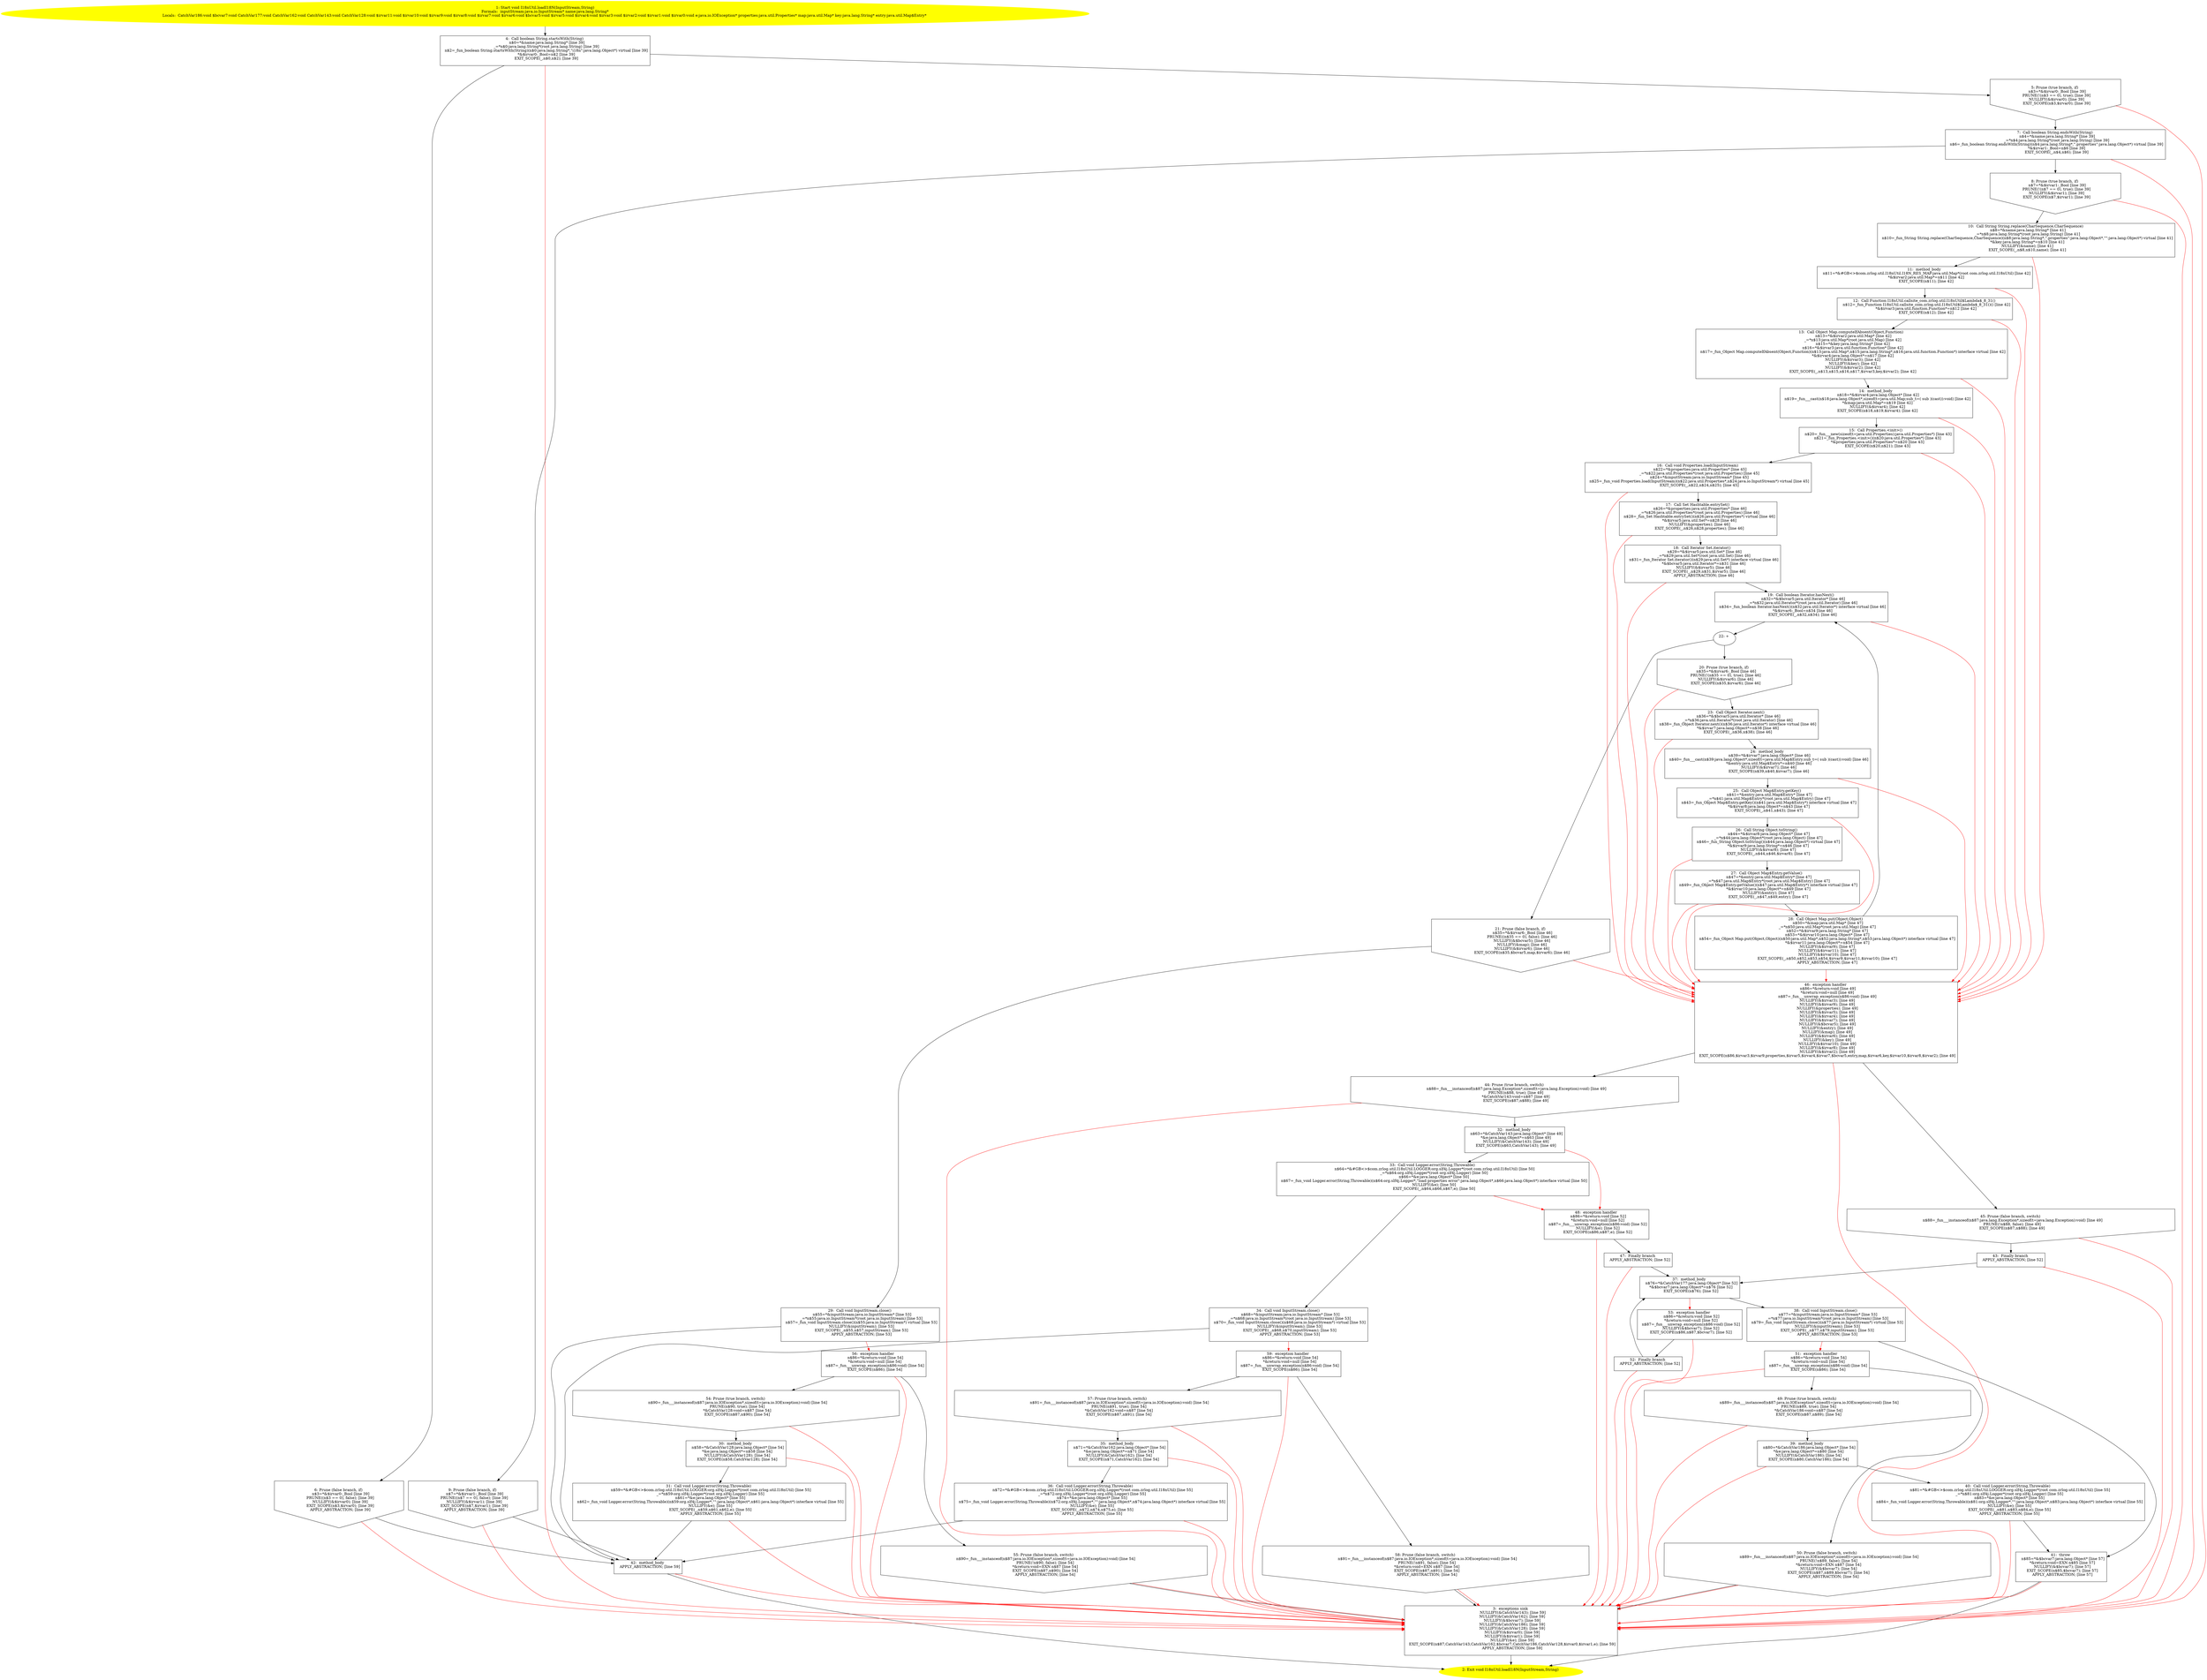 /* @generated */
digraph cfg {
"com.zrlog.util.I18nUtil.loadI18N(java.io.InputStream,java.lang.String):void.84314541f5c4aebff3aae5bdbc72bce2_1" [label="1: Start void I18nUtil.loadI18N(InputStream,String)\nFormals:  inputStream:java.io.InputStream* name:java.lang.String*\nLocals:  CatchVar186:void $bcvar7:void CatchVar177:void CatchVar162:void CatchVar143:void CatchVar128:void $irvar11:void $irvar10:void $irvar9:void $irvar8:void $irvar7:void $irvar6:void $bcvar5:void $irvar5:void $irvar4:void $irvar3:void $irvar2:void $irvar1:void $irvar0:void e:java.io.IOException* properties:java.util.Properties* map:java.util.Map* key:java.lang.String* entry:java.util.Map$Entry* \n  " color=yellow style=filled]
	

	 "com.zrlog.util.I18nUtil.loadI18N(java.io.InputStream,java.lang.String):void.84314541f5c4aebff3aae5bdbc72bce2_1" -> "com.zrlog.util.I18nUtil.loadI18N(java.io.InputStream,java.lang.String):void.84314541f5c4aebff3aae5bdbc72bce2_4" ;
"com.zrlog.util.I18nUtil.loadI18N(java.io.InputStream,java.lang.String):void.84314541f5c4aebff3aae5bdbc72bce2_2" [label="2: Exit void I18nUtil.loadI18N(InputStream,String) \n  " color=yellow style=filled]
	

"com.zrlog.util.I18nUtil.loadI18N(java.io.InputStream,java.lang.String):void.84314541f5c4aebff3aae5bdbc72bce2_3" [label="3:  exceptions sink \n   NULLIFY(&CatchVar143); [line 59]\n  NULLIFY(&CatchVar162); [line 59]\n  NULLIFY(&$bcvar7); [line 59]\n  NULLIFY(&CatchVar186); [line 59]\n  NULLIFY(&CatchVar128); [line 59]\n  NULLIFY(&$irvar0); [line 59]\n  NULLIFY(&$irvar1); [line 59]\n  NULLIFY(&e); [line 59]\n  EXIT_SCOPE(n$87,CatchVar143,CatchVar162,$bcvar7,CatchVar186,CatchVar128,$irvar0,$irvar1,e); [line 59]\n  APPLY_ABSTRACTION; [line 59]\n " shape="box"]
	

	 "com.zrlog.util.I18nUtil.loadI18N(java.io.InputStream,java.lang.String):void.84314541f5c4aebff3aae5bdbc72bce2_3" -> "com.zrlog.util.I18nUtil.loadI18N(java.io.InputStream,java.lang.String):void.84314541f5c4aebff3aae5bdbc72bce2_2" ;
"com.zrlog.util.I18nUtil.loadI18N(java.io.InputStream,java.lang.String):void.84314541f5c4aebff3aae5bdbc72bce2_4" [label="4:  Call boolean String.startsWith(String) \n   n$0=*&name:java.lang.String* [line 39]\n  _=*n$0:java.lang.String*(root java.lang.String) [line 39]\n  n$2=_fun_boolean String.startsWith(String)(n$0:java.lang.String*,\"i18n\":java.lang.Object*) virtual [line 39]\n  *&$irvar0:_Bool=n$2 [line 39]\n  EXIT_SCOPE(_,n$0,n$2); [line 39]\n " shape="box"]
	

	 "com.zrlog.util.I18nUtil.loadI18N(java.io.InputStream,java.lang.String):void.84314541f5c4aebff3aae5bdbc72bce2_4" -> "com.zrlog.util.I18nUtil.loadI18N(java.io.InputStream,java.lang.String):void.84314541f5c4aebff3aae5bdbc72bce2_5" ;
	 "com.zrlog.util.I18nUtil.loadI18N(java.io.InputStream,java.lang.String):void.84314541f5c4aebff3aae5bdbc72bce2_4" -> "com.zrlog.util.I18nUtil.loadI18N(java.io.InputStream,java.lang.String):void.84314541f5c4aebff3aae5bdbc72bce2_6" ;
	 "com.zrlog.util.I18nUtil.loadI18N(java.io.InputStream,java.lang.String):void.84314541f5c4aebff3aae5bdbc72bce2_4" -> "com.zrlog.util.I18nUtil.loadI18N(java.io.InputStream,java.lang.String):void.84314541f5c4aebff3aae5bdbc72bce2_3" [color="red" ];
"com.zrlog.util.I18nUtil.loadI18N(java.io.InputStream,java.lang.String):void.84314541f5c4aebff3aae5bdbc72bce2_5" [label="5: Prune (true branch, if) \n   n$3=*&$irvar0:_Bool [line 39]\n  PRUNE(!(n$3 == 0), true); [line 39]\n  NULLIFY(&$irvar0); [line 39]\n  EXIT_SCOPE(n$3,$irvar0); [line 39]\n " shape="invhouse"]
	

	 "com.zrlog.util.I18nUtil.loadI18N(java.io.InputStream,java.lang.String):void.84314541f5c4aebff3aae5bdbc72bce2_5" -> "com.zrlog.util.I18nUtil.loadI18N(java.io.InputStream,java.lang.String):void.84314541f5c4aebff3aae5bdbc72bce2_7" ;
	 "com.zrlog.util.I18nUtil.loadI18N(java.io.InputStream,java.lang.String):void.84314541f5c4aebff3aae5bdbc72bce2_5" -> "com.zrlog.util.I18nUtil.loadI18N(java.io.InputStream,java.lang.String):void.84314541f5c4aebff3aae5bdbc72bce2_3" [color="red" ];
"com.zrlog.util.I18nUtil.loadI18N(java.io.InputStream,java.lang.String):void.84314541f5c4aebff3aae5bdbc72bce2_6" [label="6: Prune (false branch, if) \n   n$3=*&$irvar0:_Bool [line 39]\n  PRUNE((n$3 == 0), false); [line 39]\n  NULLIFY(&$irvar0); [line 39]\n  EXIT_SCOPE(n$3,$irvar0); [line 39]\n  APPLY_ABSTRACTION; [line 39]\n " shape="invhouse"]
	

	 "com.zrlog.util.I18nUtil.loadI18N(java.io.InputStream,java.lang.String):void.84314541f5c4aebff3aae5bdbc72bce2_6" -> "com.zrlog.util.I18nUtil.loadI18N(java.io.InputStream,java.lang.String):void.84314541f5c4aebff3aae5bdbc72bce2_42" ;
	 "com.zrlog.util.I18nUtil.loadI18N(java.io.InputStream,java.lang.String):void.84314541f5c4aebff3aae5bdbc72bce2_6" -> "com.zrlog.util.I18nUtil.loadI18N(java.io.InputStream,java.lang.String):void.84314541f5c4aebff3aae5bdbc72bce2_3" [color="red" ];
"com.zrlog.util.I18nUtil.loadI18N(java.io.InputStream,java.lang.String):void.84314541f5c4aebff3aae5bdbc72bce2_7" [label="7:  Call boolean String.endsWith(String) \n   n$4=*&name:java.lang.String* [line 39]\n  _=*n$4:java.lang.String*(root java.lang.String) [line 39]\n  n$6=_fun_boolean String.endsWith(String)(n$4:java.lang.String*,\".properties\":java.lang.Object*) virtual [line 39]\n  *&$irvar1:_Bool=n$6 [line 39]\n  EXIT_SCOPE(_,n$4,n$6); [line 39]\n " shape="box"]
	

	 "com.zrlog.util.I18nUtil.loadI18N(java.io.InputStream,java.lang.String):void.84314541f5c4aebff3aae5bdbc72bce2_7" -> "com.zrlog.util.I18nUtil.loadI18N(java.io.InputStream,java.lang.String):void.84314541f5c4aebff3aae5bdbc72bce2_8" ;
	 "com.zrlog.util.I18nUtil.loadI18N(java.io.InputStream,java.lang.String):void.84314541f5c4aebff3aae5bdbc72bce2_7" -> "com.zrlog.util.I18nUtil.loadI18N(java.io.InputStream,java.lang.String):void.84314541f5c4aebff3aae5bdbc72bce2_9" ;
	 "com.zrlog.util.I18nUtil.loadI18N(java.io.InputStream,java.lang.String):void.84314541f5c4aebff3aae5bdbc72bce2_7" -> "com.zrlog.util.I18nUtil.loadI18N(java.io.InputStream,java.lang.String):void.84314541f5c4aebff3aae5bdbc72bce2_3" [color="red" ];
"com.zrlog.util.I18nUtil.loadI18N(java.io.InputStream,java.lang.String):void.84314541f5c4aebff3aae5bdbc72bce2_8" [label="8: Prune (true branch, if) \n   n$7=*&$irvar1:_Bool [line 39]\n  PRUNE(!(n$7 == 0), true); [line 39]\n  NULLIFY(&$irvar1); [line 39]\n  EXIT_SCOPE(n$7,$irvar1); [line 39]\n " shape="invhouse"]
	

	 "com.zrlog.util.I18nUtil.loadI18N(java.io.InputStream,java.lang.String):void.84314541f5c4aebff3aae5bdbc72bce2_8" -> "com.zrlog.util.I18nUtil.loadI18N(java.io.InputStream,java.lang.String):void.84314541f5c4aebff3aae5bdbc72bce2_10" ;
	 "com.zrlog.util.I18nUtil.loadI18N(java.io.InputStream,java.lang.String):void.84314541f5c4aebff3aae5bdbc72bce2_8" -> "com.zrlog.util.I18nUtil.loadI18N(java.io.InputStream,java.lang.String):void.84314541f5c4aebff3aae5bdbc72bce2_3" [color="red" ];
"com.zrlog.util.I18nUtil.loadI18N(java.io.InputStream,java.lang.String):void.84314541f5c4aebff3aae5bdbc72bce2_9" [label="9: Prune (false branch, if) \n   n$7=*&$irvar1:_Bool [line 39]\n  PRUNE((n$7 == 0), false); [line 39]\n  NULLIFY(&$irvar1); [line 39]\n  EXIT_SCOPE(n$7,$irvar1); [line 39]\n  APPLY_ABSTRACTION; [line 39]\n " shape="invhouse"]
	

	 "com.zrlog.util.I18nUtil.loadI18N(java.io.InputStream,java.lang.String):void.84314541f5c4aebff3aae5bdbc72bce2_9" -> "com.zrlog.util.I18nUtil.loadI18N(java.io.InputStream,java.lang.String):void.84314541f5c4aebff3aae5bdbc72bce2_42" ;
	 "com.zrlog.util.I18nUtil.loadI18N(java.io.InputStream,java.lang.String):void.84314541f5c4aebff3aae5bdbc72bce2_9" -> "com.zrlog.util.I18nUtil.loadI18N(java.io.InputStream,java.lang.String):void.84314541f5c4aebff3aae5bdbc72bce2_3" [color="red" ];
"com.zrlog.util.I18nUtil.loadI18N(java.io.InputStream,java.lang.String):void.84314541f5c4aebff3aae5bdbc72bce2_10" [label="10:  Call String String.replace(CharSequence,CharSequence) \n   n$8=*&name:java.lang.String* [line 41]\n  _=*n$8:java.lang.String*(root java.lang.String) [line 41]\n  n$10=_fun_String String.replace(CharSequence,CharSequence)(n$8:java.lang.String*,\".properties\":java.lang.Object*,\"\":java.lang.Object*) virtual [line 41]\n  *&key:java.lang.String*=n$10 [line 41]\n  NULLIFY(&name); [line 41]\n  EXIT_SCOPE(_,n$8,n$10,name); [line 41]\n " shape="box"]
	

	 "com.zrlog.util.I18nUtil.loadI18N(java.io.InputStream,java.lang.String):void.84314541f5c4aebff3aae5bdbc72bce2_10" -> "com.zrlog.util.I18nUtil.loadI18N(java.io.InputStream,java.lang.String):void.84314541f5c4aebff3aae5bdbc72bce2_11" ;
	 "com.zrlog.util.I18nUtil.loadI18N(java.io.InputStream,java.lang.String):void.84314541f5c4aebff3aae5bdbc72bce2_10" -> "com.zrlog.util.I18nUtil.loadI18N(java.io.InputStream,java.lang.String):void.84314541f5c4aebff3aae5bdbc72bce2_46" [color="red" ];
"com.zrlog.util.I18nUtil.loadI18N(java.io.InputStream,java.lang.String):void.84314541f5c4aebff3aae5bdbc72bce2_11" [label="11:  method_body \n   n$11=*&#GB<>$com.zrlog.util.I18nUtil.I18N_RES_MAP:java.util.Map*(root com.zrlog.util.I18nUtil) [line 42]\n  *&$irvar2:java.util.Map*=n$11 [line 42]\n  EXIT_SCOPE(n$11); [line 42]\n " shape="box"]
	

	 "com.zrlog.util.I18nUtil.loadI18N(java.io.InputStream,java.lang.String):void.84314541f5c4aebff3aae5bdbc72bce2_11" -> "com.zrlog.util.I18nUtil.loadI18N(java.io.InputStream,java.lang.String):void.84314541f5c4aebff3aae5bdbc72bce2_12" ;
	 "com.zrlog.util.I18nUtil.loadI18N(java.io.InputStream,java.lang.String):void.84314541f5c4aebff3aae5bdbc72bce2_11" -> "com.zrlog.util.I18nUtil.loadI18N(java.io.InputStream,java.lang.String):void.84314541f5c4aebff3aae5bdbc72bce2_46" [color="red" ];
"com.zrlog.util.I18nUtil.loadI18N(java.io.InputStream,java.lang.String):void.84314541f5c4aebff3aae5bdbc72bce2_12" [label="12:  Call Function I18nUtil.callsite_com.zrlog.util.I18nUtil$Lambda$_8_31() \n   n$12=_fun_Function I18nUtil.callsite_com.zrlog.util.I18nUtil$Lambda$_8_31()() [line 42]\n  *&$irvar3:java.util.function.Function*=n$12 [line 42]\n  EXIT_SCOPE(n$12); [line 42]\n " shape="box"]
	

	 "com.zrlog.util.I18nUtil.loadI18N(java.io.InputStream,java.lang.String):void.84314541f5c4aebff3aae5bdbc72bce2_12" -> "com.zrlog.util.I18nUtil.loadI18N(java.io.InputStream,java.lang.String):void.84314541f5c4aebff3aae5bdbc72bce2_13" ;
	 "com.zrlog.util.I18nUtil.loadI18N(java.io.InputStream,java.lang.String):void.84314541f5c4aebff3aae5bdbc72bce2_12" -> "com.zrlog.util.I18nUtil.loadI18N(java.io.InputStream,java.lang.String):void.84314541f5c4aebff3aae5bdbc72bce2_46" [color="red" ];
"com.zrlog.util.I18nUtil.loadI18N(java.io.InputStream,java.lang.String):void.84314541f5c4aebff3aae5bdbc72bce2_13" [label="13:  Call Object Map.computeIfAbsent(Object,Function) \n   n$13=*&$irvar2:java.util.Map* [line 42]\n  _=*n$13:java.util.Map*(root java.util.Map) [line 42]\n  n$15=*&key:java.lang.String* [line 42]\n  n$16=*&$irvar3:java.util.function.Function* [line 42]\n  n$17=_fun_Object Map.computeIfAbsent(Object,Function)(n$13:java.util.Map*,n$15:java.lang.String*,n$16:java.util.function.Function*) interface virtual [line 42]\n  *&$irvar4:java.lang.Object*=n$17 [line 42]\n  NULLIFY(&$irvar3); [line 42]\n  NULLIFY(&key); [line 42]\n  NULLIFY(&$irvar2); [line 42]\n  EXIT_SCOPE(_,n$13,n$15,n$16,n$17,$irvar3,key,$irvar2); [line 42]\n " shape="box"]
	

	 "com.zrlog.util.I18nUtil.loadI18N(java.io.InputStream,java.lang.String):void.84314541f5c4aebff3aae5bdbc72bce2_13" -> "com.zrlog.util.I18nUtil.loadI18N(java.io.InputStream,java.lang.String):void.84314541f5c4aebff3aae5bdbc72bce2_14" ;
	 "com.zrlog.util.I18nUtil.loadI18N(java.io.InputStream,java.lang.String):void.84314541f5c4aebff3aae5bdbc72bce2_13" -> "com.zrlog.util.I18nUtil.loadI18N(java.io.InputStream,java.lang.String):void.84314541f5c4aebff3aae5bdbc72bce2_46" [color="red" ];
"com.zrlog.util.I18nUtil.loadI18N(java.io.InputStream,java.lang.String):void.84314541f5c4aebff3aae5bdbc72bce2_14" [label="14:  method_body \n   n$18=*&$irvar4:java.lang.Object* [line 42]\n  n$19=_fun___cast(n$18:java.lang.Object*,sizeof(t=java.util.Map;sub_t=( sub )(cast)):void) [line 42]\n  *&map:java.util.Map*=n$19 [line 42]\n  NULLIFY(&$irvar4); [line 42]\n  EXIT_SCOPE(n$18,n$19,$irvar4); [line 42]\n " shape="box"]
	

	 "com.zrlog.util.I18nUtil.loadI18N(java.io.InputStream,java.lang.String):void.84314541f5c4aebff3aae5bdbc72bce2_14" -> "com.zrlog.util.I18nUtil.loadI18N(java.io.InputStream,java.lang.String):void.84314541f5c4aebff3aae5bdbc72bce2_15" ;
	 "com.zrlog.util.I18nUtil.loadI18N(java.io.InputStream,java.lang.String):void.84314541f5c4aebff3aae5bdbc72bce2_14" -> "com.zrlog.util.I18nUtil.loadI18N(java.io.InputStream,java.lang.String):void.84314541f5c4aebff3aae5bdbc72bce2_46" [color="red" ];
"com.zrlog.util.I18nUtil.loadI18N(java.io.InputStream,java.lang.String):void.84314541f5c4aebff3aae5bdbc72bce2_15" [label="15:  Call Properties.<init>() \n   n$20=_fun___new(sizeof(t=java.util.Properties):java.util.Properties*) [line 43]\n  n$21=_fun_Properties.<init>()(n$20:java.util.Properties*) [line 43]\n  *&properties:java.util.Properties*=n$20 [line 43]\n  EXIT_SCOPE(n$20,n$21); [line 43]\n " shape="box"]
	

	 "com.zrlog.util.I18nUtil.loadI18N(java.io.InputStream,java.lang.String):void.84314541f5c4aebff3aae5bdbc72bce2_15" -> "com.zrlog.util.I18nUtil.loadI18N(java.io.InputStream,java.lang.String):void.84314541f5c4aebff3aae5bdbc72bce2_16" ;
	 "com.zrlog.util.I18nUtil.loadI18N(java.io.InputStream,java.lang.String):void.84314541f5c4aebff3aae5bdbc72bce2_15" -> "com.zrlog.util.I18nUtil.loadI18N(java.io.InputStream,java.lang.String):void.84314541f5c4aebff3aae5bdbc72bce2_46" [color="red" ];
"com.zrlog.util.I18nUtil.loadI18N(java.io.InputStream,java.lang.String):void.84314541f5c4aebff3aae5bdbc72bce2_16" [label="16:  Call void Properties.load(InputStream) \n   n$22=*&properties:java.util.Properties* [line 45]\n  _=*n$22:java.util.Properties*(root java.util.Properties) [line 45]\n  n$24=*&inputStream:java.io.InputStream* [line 45]\n  n$25=_fun_void Properties.load(InputStream)(n$22:java.util.Properties*,n$24:java.io.InputStream*) virtual [line 45]\n  EXIT_SCOPE(_,n$22,n$24,n$25); [line 45]\n " shape="box"]
	

	 "com.zrlog.util.I18nUtil.loadI18N(java.io.InputStream,java.lang.String):void.84314541f5c4aebff3aae5bdbc72bce2_16" -> "com.zrlog.util.I18nUtil.loadI18N(java.io.InputStream,java.lang.String):void.84314541f5c4aebff3aae5bdbc72bce2_17" ;
	 "com.zrlog.util.I18nUtil.loadI18N(java.io.InputStream,java.lang.String):void.84314541f5c4aebff3aae5bdbc72bce2_16" -> "com.zrlog.util.I18nUtil.loadI18N(java.io.InputStream,java.lang.String):void.84314541f5c4aebff3aae5bdbc72bce2_46" [color="red" ];
"com.zrlog.util.I18nUtil.loadI18N(java.io.InputStream,java.lang.String):void.84314541f5c4aebff3aae5bdbc72bce2_17" [label="17:  Call Set Hashtable.entrySet() \n   n$26=*&properties:java.util.Properties* [line 46]\n  _=*n$26:java.util.Properties*(root java.util.Properties) [line 46]\n  n$28=_fun_Set Hashtable.entrySet()(n$26:java.util.Properties*) virtual [line 46]\n  *&$irvar5:java.util.Set*=n$28 [line 46]\n  NULLIFY(&properties); [line 46]\n  EXIT_SCOPE(_,n$26,n$28,properties); [line 46]\n " shape="box"]
	

	 "com.zrlog.util.I18nUtil.loadI18N(java.io.InputStream,java.lang.String):void.84314541f5c4aebff3aae5bdbc72bce2_17" -> "com.zrlog.util.I18nUtil.loadI18N(java.io.InputStream,java.lang.String):void.84314541f5c4aebff3aae5bdbc72bce2_18" ;
	 "com.zrlog.util.I18nUtil.loadI18N(java.io.InputStream,java.lang.String):void.84314541f5c4aebff3aae5bdbc72bce2_17" -> "com.zrlog.util.I18nUtil.loadI18N(java.io.InputStream,java.lang.String):void.84314541f5c4aebff3aae5bdbc72bce2_46" [color="red" ];
"com.zrlog.util.I18nUtil.loadI18N(java.io.InputStream,java.lang.String):void.84314541f5c4aebff3aae5bdbc72bce2_18" [label="18:  Call Iterator Set.iterator() \n   n$29=*&$irvar5:java.util.Set* [line 46]\n  _=*n$29:java.util.Set*(root java.util.Set) [line 46]\n  n$31=_fun_Iterator Set.iterator()(n$29:java.util.Set*) interface virtual [line 46]\n  *&$bcvar5:java.util.Iterator*=n$31 [line 46]\n  NULLIFY(&$irvar5); [line 46]\n  EXIT_SCOPE(_,n$29,n$31,$irvar5); [line 46]\n  APPLY_ABSTRACTION; [line 46]\n " shape="box"]
	

	 "com.zrlog.util.I18nUtil.loadI18N(java.io.InputStream,java.lang.String):void.84314541f5c4aebff3aae5bdbc72bce2_18" -> "com.zrlog.util.I18nUtil.loadI18N(java.io.InputStream,java.lang.String):void.84314541f5c4aebff3aae5bdbc72bce2_19" ;
	 "com.zrlog.util.I18nUtil.loadI18N(java.io.InputStream,java.lang.String):void.84314541f5c4aebff3aae5bdbc72bce2_18" -> "com.zrlog.util.I18nUtil.loadI18N(java.io.InputStream,java.lang.String):void.84314541f5c4aebff3aae5bdbc72bce2_46" [color="red" ];
"com.zrlog.util.I18nUtil.loadI18N(java.io.InputStream,java.lang.String):void.84314541f5c4aebff3aae5bdbc72bce2_19" [label="19:  Call boolean Iterator.hasNext() \n   n$32=*&$bcvar5:java.util.Iterator* [line 46]\n  _=*n$32:java.util.Iterator*(root java.util.Iterator) [line 46]\n  n$34=_fun_boolean Iterator.hasNext()(n$32:java.util.Iterator*) interface virtual [line 46]\n  *&$irvar6:_Bool=n$34 [line 46]\n  EXIT_SCOPE(_,n$32,n$34); [line 46]\n " shape="box"]
	

	 "com.zrlog.util.I18nUtil.loadI18N(java.io.InputStream,java.lang.String):void.84314541f5c4aebff3aae5bdbc72bce2_19" -> "com.zrlog.util.I18nUtil.loadI18N(java.io.InputStream,java.lang.String):void.84314541f5c4aebff3aae5bdbc72bce2_22" ;
	 "com.zrlog.util.I18nUtil.loadI18N(java.io.InputStream,java.lang.String):void.84314541f5c4aebff3aae5bdbc72bce2_19" -> "com.zrlog.util.I18nUtil.loadI18N(java.io.InputStream,java.lang.String):void.84314541f5c4aebff3aae5bdbc72bce2_46" [color="red" ];
"com.zrlog.util.I18nUtil.loadI18N(java.io.InputStream,java.lang.String):void.84314541f5c4aebff3aae5bdbc72bce2_20" [label="20: Prune (true branch, if) \n   n$35=*&$irvar6:_Bool [line 46]\n  PRUNE(!(n$35 == 0), true); [line 46]\n  NULLIFY(&$irvar6); [line 46]\n  EXIT_SCOPE(n$35,$irvar6); [line 46]\n " shape="invhouse"]
	

	 "com.zrlog.util.I18nUtil.loadI18N(java.io.InputStream,java.lang.String):void.84314541f5c4aebff3aae5bdbc72bce2_20" -> "com.zrlog.util.I18nUtil.loadI18N(java.io.InputStream,java.lang.String):void.84314541f5c4aebff3aae5bdbc72bce2_23" ;
	 "com.zrlog.util.I18nUtil.loadI18N(java.io.InputStream,java.lang.String):void.84314541f5c4aebff3aae5bdbc72bce2_20" -> "com.zrlog.util.I18nUtil.loadI18N(java.io.InputStream,java.lang.String):void.84314541f5c4aebff3aae5bdbc72bce2_46" [color="red" ];
"com.zrlog.util.I18nUtil.loadI18N(java.io.InputStream,java.lang.String):void.84314541f5c4aebff3aae5bdbc72bce2_21" [label="21: Prune (false branch, if) \n   n$35=*&$irvar6:_Bool [line 46]\n  PRUNE((n$35 == 0), false); [line 46]\n  NULLIFY(&$bcvar5); [line 46]\n  NULLIFY(&map); [line 46]\n  NULLIFY(&$irvar6); [line 46]\n  EXIT_SCOPE(n$35,$bcvar5,map,$irvar6); [line 46]\n " shape="invhouse"]
	

	 "com.zrlog.util.I18nUtil.loadI18N(java.io.InputStream,java.lang.String):void.84314541f5c4aebff3aae5bdbc72bce2_21" -> "com.zrlog.util.I18nUtil.loadI18N(java.io.InputStream,java.lang.String):void.84314541f5c4aebff3aae5bdbc72bce2_29" ;
	 "com.zrlog.util.I18nUtil.loadI18N(java.io.InputStream,java.lang.String):void.84314541f5c4aebff3aae5bdbc72bce2_21" -> "com.zrlog.util.I18nUtil.loadI18N(java.io.InputStream,java.lang.String):void.84314541f5c4aebff3aae5bdbc72bce2_46" [color="red" ];
"com.zrlog.util.I18nUtil.loadI18N(java.io.InputStream,java.lang.String):void.84314541f5c4aebff3aae5bdbc72bce2_22" [label="22: + \n  " ]
	

	 "com.zrlog.util.I18nUtil.loadI18N(java.io.InputStream,java.lang.String):void.84314541f5c4aebff3aae5bdbc72bce2_22" -> "com.zrlog.util.I18nUtil.loadI18N(java.io.InputStream,java.lang.String):void.84314541f5c4aebff3aae5bdbc72bce2_20" ;
	 "com.zrlog.util.I18nUtil.loadI18N(java.io.InputStream,java.lang.String):void.84314541f5c4aebff3aae5bdbc72bce2_22" -> "com.zrlog.util.I18nUtil.loadI18N(java.io.InputStream,java.lang.String):void.84314541f5c4aebff3aae5bdbc72bce2_21" ;
"com.zrlog.util.I18nUtil.loadI18N(java.io.InputStream,java.lang.String):void.84314541f5c4aebff3aae5bdbc72bce2_23" [label="23:  Call Object Iterator.next() \n   n$36=*&$bcvar5:java.util.Iterator* [line 46]\n  _=*n$36:java.util.Iterator*(root java.util.Iterator) [line 46]\n  n$38=_fun_Object Iterator.next()(n$36:java.util.Iterator*) interface virtual [line 46]\n  *&$irvar7:java.lang.Object*=n$38 [line 46]\n  EXIT_SCOPE(_,n$36,n$38); [line 46]\n " shape="box"]
	

	 "com.zrlog.util.I18nUtil.loadI18N(java.io.InputStream,java.lang.String):void.84314541f5c4aebff3aae5bdbc72bce2_23" -> "com.zrlog.util.I18nUtil.loadI18N(java.io.InputStream,java.lang.String):void.84314541f5c4aebff3aae5bdbc72bce2_24" ;
	 "com.zrlog.util.I18nUtil.loadI18N(java.io.InputStream,java.lang.String):void.84314541f5c4aebff3aae5bdbc72bce2_23" -> "com.zrlog.util.I18nUtil.loadI18N(java.io.InputStream,java.lang.String):void.84314541f5c4aebff3aae5bdbc72bce2_46" [color="red" ];
"com.zrlog.util.I18nUtil.loadI18N(java.io.InputStream,java.lang.String):void.84314541f5c4aebff3aae5bdbc72bce2_24" [label="24:  method_body \n   n$39=*&$irvar7:java.lang.Object* [line 46]\n  n$40=_fun___cast(n$39:java.lang.Object*,sizeof(t=java.util.Map$Entry;sub_t=( sub )(cast)):void) [line 46]\n  *&entry:java.util.Map$Entry*=n$40 [line 46]\n  NULLIFY(&$irvar7); [line 46]\n  EXIT_SCOPE(n$39,n$40,$irvar7); [line 46]\n " shape="box"]
	

	 "com.zrlog.util.I18nUtil.loadI18N(java.io.InputStream,java.lang.String):void.84314541f5c4aebff3aae5bdbc72bce2_24" -> "com.zrlog.util.I18nUtil.loadI18N(java.io.InputStream,java.lang.String):void.84314541f5c4aebff3aae5bdbc72bce2_25" ;
	 "com.zrlog.util.I18nUtil.loadI18N(java.io.InputStream,java.lang.String):void.84314541f5c4aebff3aae5bdbc72bce2_24" -> "com.zrlog.util.I18nUtil.loadI18N(java.io.InputStream,java.lang.String):void.84314541f5c4aebff3aae5bdbc72bce2_46" [color="red" ];
"com.zrlog.util.I18nUtil.loadI18N(java.io.InputStream,java.lang.String):void.84314541f5c4aebff3aae5bdbc72bce2_25" [label="25:  Call Object Map$Entry.getKey() \n   n$41=*&entry:java.util.Map$Entry* [line 47]\n  _=*n$41:java.util.Map$Entry*(root java.util.Map$Entry) [line 47]\n  n$43=_fun_Object Map$Entry.getKey()(n$41:java.util.Map$Entry*) interface virtual [line 47]\n  *&$irvar8:java.lang.Object*=n$43 [line 47]\n  EXIT_SCOPE(_,n$41,n$43); [line 47]\n " shape="box"]
	

	 "com.zrlog.util.I18nUtil.loadI18N(java.io.InputStream,java.lang.String):void.84314541f5c4aebff3aae5bdbc72bce2_25" -> "com.zrlog.util.I18nUtil.loadI18N(java.io.InputStream,java.lang.String):void.84314541f5c4aebff3aae5bdbc72bce2_26" ;
	 "com.zrlog.util.I18nUtil.loadI18N(java.io.InputStream,java.lang.String):void.84314541f5c4aebff3aae5bdbc72bce2_25" -> "com.zrlog.util.I18nUtil.loadI18N(java.io.InputStream,java.lang.String):void.84314541f5c4aebff3aae5bdbc72bce2_46" [color="red" ];
"com.zrlog.util.I18nUtil.loadI18N(java.io.InputStream,java.lang.String):void.84314541f5c4aebff3aae5bdbc72bce2_26" [label="26:  Call String Object.toString() \n   n$44=*&$irvar8:java.lang.Object* [line 47]\n  _=*n$44:java.lang.Object*(root java.lang.Object) [line 47]\n  n$46=_fun_String Object.toString()(n$44:java.lang.Object*) virtual [line 47]\n  *&$irvar9:java.lang.String*=n$46 [line 47]\n  NULLIFY(&$irvar8); [line 47]\n  EXIT_SCOPE(_,n$44,n$46,$irvar8); [line 47]\n " shape="box"]
	

	 "com.zrlog.util.I18nUtil.loadI18N(java.io.InputStream,java.lang.String):void.84314541f5c4aebff3aae5bdbc72bce2_26" -> "com.zrlog.util.I18nUtil.loadI18N(java.io.InputStream,java.lang.String):void.84314541f5c4aebff3aae5bdbc72bce2_27" ;
	 "com.zrlog.util.I18nUtil.loadI18N(java.io.InputStream,java.lang.String):void.84314541f5c4aebff3aae5bdbc72bce2_26" -> "com.zrlog.util.I18nUtil.loadI18N(java.io.InputStream,java.lang.String):void.84314541f5c4aebff3aae5bdbc72bce2_46" [color="red" ];
"com.zrlog.util.I18nUtil.loadI18N(java.io.InputStream,java.lang.String):void.84314541f5c4aebff3aae5bdbc72bce2_27" [label="27:  Call Object Map$Entry.getValue() \n   n$47=*&entry:java.util.Map$Entry* [line 47]\n  _=*n$47:java.util.Map$Entry*(root java.util.Map$Entry) [line 47]\n  n$49=_fun_Object Map$Entry.getValue()(n$47:java.util.Map$Entry*) interface virtual [line 47]\n  *&$irvar10:java.lang.Object*=n$49 [line 47]\n  NULLIFY(&entry); [line 47]\n  EXIT_SCOPE(_,n$47,n$49,entry); [line 47]\n " shape="box"]
	

	 "com.zrlog.util.I18nUtil.loadI18N(java.io.InputStream,java.lang.String):void.84314541f5c4aebff3aae5bdbc72bce2_27" -> "com.zrlog.util.I18nUtil.loadI18N(java.io.InputStream,java.lang.String):void.84314541f5c4aebff3aae5bdbc72bce2_28" ;
	 "com.zrlog.util.I18nUtil.loadI18N(java.io.InputStream,java.lang.String):void.84314541f5c4aebff3aae5bdbc72bce2_27" -> "com.zrlog.util.I18nUtil.loadI18N(java.io.InputStream,java.lang.String):void.84314541f5c4aebff3aae5bdbc72bce2_46" [color="red" ];
"com.zrlog.util.I18nUtil.loadI18N(java.io.InputStream,java.lang.String):void.84314541f5c4aebff3aae5bdbc72bce2_28" [label="28:  Call Object Map.put(Object,Object) \n   n$50=*&map:java.util.Map* [line 47]\n  _=*n$50:java.util.Map*(root java.util.Map) [line 47]\n  n$52=*&$irvar9:java.lang.String* [line 47]\n  n$53=*&$irvar10:java.lang.Object* [line 47]\n  n$54=_fun_Object Map.put(Object,Object)(n$50:java.util.Map*,n$52:java.lang.String*,n$53:java.lang.Object*) interface virtual [line 47]\n  *&$irvar11:java.lang.Object*=n$54 [line 47]\n  NULLIFY(&$irvar9); [line 47]\n  NULLIFY(&$irvar11); [line 47]\n  NULLIFY(&$irvar10); [line 47]\n  EXIT_SCOPE(_,n$50,n$52,n$53,n$54,$irvar9,$irvar11,$irvar10); [line 47]\n  APPLY_ABSTRACTION; [line 47]\n " shape="box"]
	

	 "com.zrlog.util.I18nUtil.loadI18N(java.io.InputStream,java.lang.String):void.84314541f5c4aebff3aae5bdbc72bce2_28" -> "com.zrlog.util.I18nUtil.loadI18N(java.io.InputStream,java.lang.String):void.84314541f5c4aebff3aae5bdbc72bce2_19" ;
	 "com.zrlog.util.I18nUtil.loadI18N(java.io.InputStream,java.lang.String):void.84314541f5c4aebff3aae5bdbc72bce2_28" -> "com.zrlog.util.I18nUtil.loadI18N(java.io.InputStream,java.lang.String):void.84314541f5c4aebff3aae5bdbc72bce2_46" [color="red" ];
"com.zrlog.util.I18nUtil.loadI18N(java.io.InputStream,java.lang.String):void.84314541f5c4aebff3aae5bdbc72bce2_29" [label="29:  Call void InputStream.close() \n   n$55=*&inputStream:java.io.InputStream* [line 53]\n  _=*n$55:java.io.InputStream*(root java.io.InputStream) [line 53]\n  n$57=_fun_void InputStream.close()(n$55:java.io.InputStream*) virtual [line 53]\n  NULLIFY(&inputStream); [line 53]\n  EXIT_SCOPE(_,n$55,n$57,inputStream); [line 53]\n  APPLY_ABSTRACTION; [line 53]\n " shape="box"]
	

	 "com.zrlog.util.I18nUtil.loadI18N(java.io.InputStream,java.lang.String):void.84314541f5c4aebff3aae5bdbc72bce2_29" -> "com.zrlog.util.I18nUtil.loadI18N(java.io.InputStream,java.lang.String):void.84314541f5c4aebff3aae5bdbc72bce2_42" ;
	 "com.zrlog.util.I18nUtil.loadI18N(java.io.InputStream,java.lang.String):void.84314541f5c4aebff3aae5bdbc72bce2_29" -> "com.zrlog.util.I18nUtil.loadI18N(java.io.InputStream,java.lang.String):void.84314541f5c4aebff3aae5bdbc72bce2_56" [color="red" ];
"com.zrlog.util.I18nUtil.loadI18N(java.io.InputStream,java.lang.String):void.84314541f5c4aebff3aae5bdbc72bce2_30" [label="30:  method_body \n   n$58=*&CatchVar128:java.lang.Object* [line 54]\n  *&e:java.lang.Object*=n$58 [line 54]\n  NULLIFY(&CatchVar128); [line 54]\n  EXIT_SCOPE(n$58,CatchVar128); [line 54]\n " shape="box"]
	

	 "com.zrlog.util.I18nUtil.loadI18N(java.io.InputStream,java.lang.String):void.84314541f5c4aebff3aae5bdbc72bce2_30" -> "com.zrlog.util.I18nUtil.loadI18N(java.io.InputStream,java.lang.String):void.84314541f5c4aebff3aae5bdbc72bce2_31" ;
	 "com.zrlog.util.I18nUtil.loadI18N(java.io.InputStream,java.lang.String):void.84314541f5c4aebff3aae5bdbc72bce2_30" -> "com.zrlog.util.I18nUtil.loadI18N(java.io.InputStream,java.lang.String):void.84314541f5c4aebff3aae5bdbc72bce2_3" [color="red" ];
"com.zrlog.util.I18nUtil.loadI18N(java.io.InputStream,java.lang.String):void.84314541f5c4aebff3aae5bdbc72bce2_31" [label="31:  Call void Logger.error(String,Throwable) \n   n$59=*&#GB<>$com.zrlog.util.I18nUtil.LOGGER:org.slf4j.Logger*(root com.zrlog.util.I18nUtil) [line 55]\n  _=*n$59:org.slf4j.Logger*(root org.slf4j.Logger) [line 55]\n  n$61=*&e:java.lang.Object* [line 55]\n  n$62=_fun_void Logger.error(String,Throwable)(n$59:org.slf4j.Logger*,\"\":java.lang.Object*,n$61:java.lang.Object*) interface virtual [line 55]\n  NULLIFY(&e); [line 55]\n  EXIT_SCOPE(_,n$59,n$61,n$62,e); [line 55]\n  APPLY_ABSTRACTION; [line 55]\n " shape="box"]
	

	 "com.zrlog.util.I18nUtil.loadI18N(java.io.InputStream,java.lang.String):void.84314541f5c4aebff3aae5bdbc72bce2_31" -> "com.zrlog.util.I18nUtil.loadI18N(java.io.InputStream,java.lang.String):void.84314541f5c4aebff3aae5bdbc72bce2_42" ;
	 "com.zrlog.util.I18nUtil.loadI18N(java.io.InputStream,java.lang.String):void.84314541f5c4aebff3aae5bdbc72bce2_31" -> "com.zrlog.util.I18nUtil.loadI18N(java.io.InputStream,java.lang.String):void.84314541f5c4aebff3aae5bdbc72bce2_3" [color="red" ];
"com.zrlog.util.I18nUtil.loadI18N(java.io.InputStream,java.lang.String):void.84314541f5c4aebff3aae5bdbc72bce2_32" [label="32:  method_body \n   n$63=*&CatchVar143:java.lang.Object* [line 49]\n  *&e:java.lang.Object*=n$63 [line 49]\n  NULLIFY(&CatchVar143); [line 49]\n  EXIT_SCOPE(n$63,CatchVar143); [line 49]\n " shape="box"]
	

	 "com.zrlog.util.I18nUtil.loadI18N(java.io.InputStream,java.lang.String):void.84314541f5c4aebff3aae5bdbc72bce2_32" -> "com.zrlog.util.I18nUtil.loadI18N(java.io.InputStream,java.lang.String):void.84314541f5c4aebff3aae5bdbc72bce2_33" ;
	 "com.zrlog.util.I18nUtil.loadI18N(java.io.InputStream,java.lang.String):void.84314541f5c4aebff3aae5bdbc72bce2_32" -> "com.zrlog.util.I18nUtil.loadI18N(java.io.InputStream,java.lang.String):void.84314541f5c4aebff3aae5bdbc72bce2_48" [color="red" ];
"com.zrlog.util.I18nUtil.loadI18N(java.io.InputStream,java.lang.String):void.84314541f5c4aebff3aae5bdbc72bce2_33" [label="33:  Call void Logger.error(String,Throwable) \n   n$64=*&#GB<>$com.zrlog.util.I18nUtil.LOGGER:org.slf4j.Logger*(root com.zrlog.util.I18nUtil) [line 50]\n  _=*n$64:org.slf4j.Logger*(root org.slf4j.Logger) [line 50]\n  n$66=*&e:java.lang.Object* [line 50]\n  n$67=_fun_void Logger.error(String,Throwable)(n$64:org.slf4j.Logger*,\"load properties error\":java.lang.Object*,n$66:java.lang.Object*) interface virtual [line 50]\n  NULLIFY(&e); [line 50]\n  EXIT_SCOPE(_,n$64,n$66,n$67,e); [line 50]\n " shape="box"]
	

	 "com.zrlog.util.I18nUtil.loadI18N(java.io.InputStream,java.lang.String):void.84314541f5c4aebff3aae5bdbc72bce2_33" -> "com.zrlog.util.I18nUtil.loadI18N(java.io.InputStream,java.lang.String):void.84314541f5c4aebff3aae5bdbc72bce2_34" ;
	 "com.zrlog.util.I18nUtil.loadI18N(java.io.InputStream,java.lang.String):void.84314541f5c4aebff3aae5bdbc72bce2_33" -> "com.zrlog.util.I18nUtil.loadI18N(java.io.InputStream,java.lang.String):void.84314541f5c4aebff3aae5bdbc72bce2_48" [color="red" ];
"com.zrlog.util.I18nUtil.loadI18N(java.io.InputStream,java.lang.String):void.84314541f5c4aebff3aae5bdbc72bce2_34" [label="34:  Call void InputStream.close() \n   n$68=*&inputStream:java.io.InputStream* [line 53]\n  _=*n$68:java.io.InputStream*(root java.io.InputStream) [line 53]\n  n$70=_fun_void InputStream.close()(n$68:java.io.InputStream*) virtual [line 53]\n  NULLIFY(&inputStream); [line 53]\n  EXIT_SCOPE(_,n$68,n$70,inputStream); [line 53]\n  APPLY_ABSTRACTION; [line 53]\n " shape="box"]
	

	 "com.zrlog.util.I18nUtil.loadI18N(java.io.InputStream,java.lang.String):void.84314541f5c4aebff3aae5bdbc72bce2_34" -> "com.zrlog.util.I18nUtil.loadI18N(java.io.InputStream,java.lang.String):void.84314541f5c4aebff3aae5bdbc72bce2_42" ;
	 "com.zrlog.util.I18nUtil.loadI18N(java.io.InputStream,java.lang.String):void.84314541f5c4aebff3aae5bdbc72bce2_34" -> "com.zrlog.util.I18nUtil.loadI18N(java.io.InputStream,java.lang.String):void.84314541f5c4aebff3aae5bdbc72bce2_59" [color="red" ];
"com.zrlog.util.I18nUtil.loadI18N(java.io.InputStream,java.lang.String):void.84314541f5c4aebff3aae5bdbc72bce2_35" [label="35:  method_body \n   n$71=*&CatchVar162:java.lang.Object* [line 54]\n  *&e:java.lang.Object*=n$71 [line 54]\n  NULLIFY(&CatchVar162); [line 54]\n  EXIT_SCOPE(n$71,CatchVar162); [line 54]\n " shape="box"]
	

	 "com.zrlog.util.I18nUtil.loadI18N(java.io.InputStream,java.lang.String):void.84314541f5c4aebff3aae5bdbc72bce2_35" -> "com.zrlog.util.I18nUtil.loadI18N(java.io.InputStream,java.lang.String):void.84314541f5c4aebff3aae5bdbc72bce2_36" ;
	 "com.zrlog.util.I18nUtil.loadI18N(java.io.InputStream,java.lang.String):void.84314541f5c4aebff3aae5bdbc72bce2_35" -> "com.zrlog.util.I18nUtil.loadI18N(java.io.InputStream,java.lang.String):void.84314541f5c4aebff3aae5bdbc72bce2_3" [color="red" ];
"com.zrlog.util.I18nUtil.loadI18N(java.io.InputStream,java.lang.String):void.84314541f5c4aebff3aae5bdbc72bce2_36" [label="36:  Call void Logger.error(String,Throwable) \n   n$72=*&#GB<>$com.zrlog.util.I18nUtil.LOGGER:org.slf4j.Logger*(root com.zrlog.util.I18nUtil) [line 55]\n  _=*n$72:org.slf4j.Logger*(root org.slf4j.Logger) [line 55]\n  n$74=*&e:java.lang.Object* [line 55]\n  n$75=_fun_void Logger.error(String,Throwable)(n$72:org.slf4j.Logger*,\"\":java.lang.Object*,n$74:java.lang.Object*) interface virtual [line 55]\n  NULLIFY(&e); [line 55]\n  EXIT_SCOPE(_,n$72,n$74,n$75,e); [line 55]\n  APPLY_ABSTRACTION; [line 55]\n " shape="box"]
	

	 "com.zrlog.util.I18nUtil.loadI18N(java.io.InputStream,java.lang.String):void.84314541f5c4aebff3aae5bdbc72bce2_36" -> "com.zrlog.util.I18nUtil.loadI18N(java.io.InputStream,java.lang.String):void.84314541f5c4aebff3aae5bdbc72bce2_42" ;
	 "com.zrlog.util.I18nUtil.loadI18N(java.io.InputStream,java.lang.String):void.84314541f5c4aebff3aae5bdbc72bce2_36" -> "com.zrlog.util.I18nUtil.loadI18N(java.io.InputStream,java.lang.String):void.84314541f5c4aebff3aae5bdbc72bce2_3" [color="red" ];
"com.zrlog.util.I18nUtil.loadI18N(java.io.InputStream,java.lang.String):void.84314541f5c4aebff3aae5bdbc72bce2_37" [label="37:  method_body \n   n$76=*&CatchVar177:java.lang.Object* [line 52]\n  *&$bcvar7:java.lang.Object*=n$76 [line 52]\n  EXIT_SCOPE(n$76); [line 52]\n " shape="box"]
	

	 "com.zrlog.util.I18nUtil.loadI18N(java.io.InputStream,java.lang.String):void.84314541f5c4aebff3aae5bdbc72bce2_37" -> "com.zrlog.util.I18nUtil.loadI18N(java.io.InputStream,java.lang.String):void.84314541f5c4aebff3aae5bdbc72bce2_38" ;
	 "com.zrlog.util.I18nUtil.loadI18N(java.io.InputStream,java.lang.String):void.84314541f5c4aebff3aae5bdbc72bce2_37" -> "com.zrlog.util.I18nUtil.loadI18N(java.io.InputStream,java.lang.String):void.84314541f5c4aebff3aae5bdbc72bce2_53" [color="red" ];
"com.zrlog.util.I18nUtil.loadI18N(java.io.InputStream,java.lang.String):void.84314541f5c4aebff3aae5bdbc72bce2_38" [label="38:  Call void InputStream.close() \n   n$77=*&inputStream:java.io.InputStream* [line 53]\n  _=*n$77:java.io.InputStream*(root java.io.InputStream) [line 53]\n  n$79=_fun_void InputStream.close()(n$77:java.io.InputStream*) virtual [line 53]\n  NULLIFY(&inputStream); [line 53]\n  EXIT_SCOPE(_,n$77,n$79,inputStream); [line 53]\n  APPLY_ABSTRACTION; [line 53]\n " shape="box"]
	

	 "com.zrlog.util.I18nUtil.loadI18N(java.io.InputStream,java.lang.String):void.84314541f5c4aebff3aae5bdbc72bce2_38" -> "com.zrlog.util.I18nUtil.loadI18N(java.io.InputStream,java.lang.String):void.84314541f5c4aebff3aae5bdbc72bce2_41" ;
	 "com.zrlog.util.I18nUtil.loadI18N(java.io.InputStream,java.lang.String):void.84314541f5c4aebff3aae5bdbc72bce2_38" -> "com.zrlog.util.I18nUtil.loadI18N(java.io.InputStream,java.lang.String):void.84314541f5c4aebff3aae5bdbc72bce2_51" [color="red" ];
"com.zrlog.util.I18nUtil.loadI18N(java.io.InputStream,java.lang.String):void.84314541f5c4aebff3aae5bdbc72bce2_39" [label="39:  method_body \n   n$80=*&CatchVar186:java.lang.Object* [line 54]\n  *&e:java.lang.Object*=n$80 [line 54]\n  NULLIFY(&CatchVar186); [line 54]\n  EXIT_SCOPE(n$80,CatchVar186); [line 54]\n " shape="box"]
	

	 "com.zrlog.util.I18nUtil.loadI18N(java.io.InputStream,java.lang.String):void.84314541f5c4aebff3aae5bdbc72bce2_39" -> "com.zrlog.util.I18nUtil.loadI18N(java.io.InputStream,java.lang.String):void.84314541f5c4aebff3aae5bdbc72bce2_40" ;
	 "com.zrlog.util.I18nUtil.loadI18N(java.io.InputStream,java.lang.String):void.84314541f5c4aebff3aae5bdbc72bce2_39" -> "com.zrlog.util.I18nUtil.loadI18N(java.io.InputStream,java.lang.String):void.84314541f5c4aebff3aae5bdbc72bce2_3" [color="red" ];
"com.zrlog.util.I18nUtil.loadI18N(java.io.InputStream,java.lang.String):void.84314541f5c4aebff3aae5bdbc72bce2_40" [label="40:  Call void Logger.error(String,Throwable) \n   n$81=*&#GB<>$com.zrlog.util.I18nUtil.LOGGER:org.slf4j.Logger*(root com.zrlog.util.I18nUtil) [line 55]\n  _=*n$81:org.slf4j.Logger*(root org.slf4j.Logger) [line 55]\n  n$83=*&e:java.lang.Object* [line 55]\n  n$84=_fun_void Logger.error(String,Throwable)(n$81:org.slf4j.Logger*,\"\":java.lang.Object*,n$83:java.lang.Object*) interface virtual [line 55]\n  NULLIFY(&e); [line 55]\n  EXIT_SCOPE(_,n$81,n$83,n$84,e); [line 55]\n  APPLY_ABSTRACTION; [line 55]\n " shape="box"]
	

	 "com.zrlog.util.I18nUtil.loadI18N(java.io.InputStream,java.lang.String):void.84314541f5c4aebff3aae5bdbc72bce2_40" -> "com.zrlog.util.I18nUtil.loadI18N(java.io.InputStream,java.lang.String):void.84314541f5c4aebff3aae5bdbc72bce2_41" ;
	 "com.zrlog.util.I18nUtil.loadI18N(java.io.InputStream,java.lang.String):void.84314541f5c4aebff3aae5bdbc72bce2_40" -> "com.zrlog.util.I18nUtil.loadI18N(java.io.InputStream,java.lang.String):void.84314541f5c4aebff3aae5bdbc72bce2_3" [color="red" ];
"com.zrlog.util.I18nUtil.loadI18N(java.io.InputStream,java.lang.String):void.84314541f5c4aebff3aae5bdbc72bce2_41" [label="41:  throw \n   n$85=*&$bcvar7:java.lang.Object* [line 57]\n  *&return:void=EXN n$85 [line 57]\n  NULLIFY(&$bcvar7); [line 57]\n  EXIT_SCOPE(n$85,$bcvar7); [line 57]\n  APPLY_ABSTRACTION; [line 57]\n " shape="box"]
	

	 "com.zrlog.util.I18nUtil.loadI18N(java.io.InputStream,java.lang.String):void.84314541f5c4aebff3aae5bdbc72bce2_41" -> "com.zrlog.util.I18nUtil.loadI18N(java.io.InputStream,java.lang.String):void.84314541f5c4aebff3aae5bdbc72bce2_2" ;
	 "com.zrlog.util.I18nUtil.loadI18N(java.io.InputStream,java.lang.String):void.84314541f5c4aebff3aae5bdbc72bce2_41" -> "com.zrlog.util.I18nUtil.loadI18N(java.io.InputStream,java.lang.String):void.84314541f5c4aebff3aae5bdbc72bce2_3" [color="red" ];
"com.zrlog.util.I18nUtil.loadI18N(java.io.InputStream,java.lang.String):void.84314541f5c4aebff3aae5bdbc72bce2_42" [label="42:  method_body \n   APPLY_ABSTRACTION; [line 59]\n " shape="box"]
	

	 "com.zrlog.util.I18nUtil.loadI18N(java.io.InputStream,java.lang.String):void.84314541f5c4aebff3aae5bdbc72bce2_42" -> "com.zrlog.util.I18nUtil.loadI18N(java.io.InputStream,java.lang.String):void.84314541f5c4aebff3aae5bdbc72bce2_2" ;
	 "com.zrlog.util.I18nUtil.loadI18N(java.io.InputStream,java.lang.String):void.84314541f5c4aebff3aae5bdbc72bce2_42" -> "com.zrlog.util.I18nUtil.loadI18N(java.io.InputStream,java.lang.String):void.84314541f5c4aebff3aae5bdbc72bce2_3" [color="red" ];
"com.zrlog.util.I18nUtil.loadI18N(java.io.InputStream,java.lang.String):void.84314541f5c4aebff3aae5bdbc72bce2_43" [label="43:  Finally branch \n   APPLY_ABSTRACTION; [line 52]\n " shape="box"]
	

	 "com.zrlog.util.I18nUtil.loadI18N(java.io.InputStream,java.lang.String):void.84314541f5c4aebff3aae5bdbc72bce2_43" -> "com.zrlog.util.I18nUtil.loadI18N(java.io.InputStream,java.lang.String):void.84314541f5c4aebff3aae5bdbc72bce2_37" ;
	 "com.zrlog.util.I18nUtil.loadI18N(java.io.InputStream,java.lang.String):void.84314541f5c4aebff3aae5bdbc72bce2_43" -> "com.zrlog.util.I18nUtil.loadI18N(java.io.InputStream,java.lang.String):void.84314541f5c4aebff3aae5bdbc72bce2_3" [color="red" ];
"com.zrlog.util.I18nUtil.loadI18N(java.io.InputStream,java.lang.String):void.84314541f5c4aebff3aae5bdbc72bce2_44" [label="44: Prune (true branch, switch) \n   n$88=_fun___instanceof(n$87:java.lang.Exception*,sizeof(t=java.lang.Exception):void) [line 49]\n  PRUNE(n$88, true); [line 49]\n  *&CatchVar143:void=n$87 [line 49]\n  EXIT_SCOPE(n$87,n$88); [line 49]\n " shape="invhouse"]
	

	 "com.zrlog.util.I18nUtil.loadI18N(java.io.InputStream,java.lang.String):void.84314541f5c4aebff3aae5bdbc72bce2_44" -> "com.zrlog.util.I18nUtil.loadI18N(java.io.InputStream,java.lang.String):void.84314541f5c4aebff3aae5bdbc72bce2_32" ;
	 "com.zrlog.util.I18nUtil.loadI18N(java.io.InputStream,java.lang.String):void.84314541f5c4aebff3aae5bdbc72bce2_44" -> "com.zrlog.util.I18nUtil.loadI18N(java.io.InputStream,java.lang.String):void.84314541f5c4aebff3aae5bdbc72bce2_3" [color="red" ];
"com.zrlog.util.I18nUtil.loadI18N(java.io.InputStream,java.lang.String):void.84314541f5c4aebff3aae5bdbc72bce2_45" [label="45: Prune (false branch, switch) \n   n$88=_fun___instanceof(n$87:java.lang.Exception*,sizeof(t=java.lang.Exception):void) [line 49]\n  PRUNE(!n$88, false); [line 49]\n  EXIT_SCOPE(n$87,n$88); [line 49]\n " shape="invhouse"]
	

	 "com.zrlog.util.I18nUtil.loadI18N(java.io.InputStream,java.lang.String):void.84314541f5c4aebff3aae5bdbc72bce2_45" -> "com.zrlog.util.I18nUtil.loadI18N(java.io.InputStream,java.lang.String):void.84314541f5c4aebff3aae5bdbc72bce2_43" ;
	 "com.zrlog.util.I18nUtil.loadI18N(java.io.InputStream,java.lang.String):void.84314541f5c4aebff3aae5bdbc72bce2_45" -> "com.zrlog.util.I18nUtil.loadI18N(java.io.InputStream,java.lang.String):void.84314541f5c4aebff3aae5bdbc72bce2_3" [color="red" ];
"com.zrlog.util.I18nUtil.loadI18N(java.io.InputStream,java.lang.String):void.84314541f5c4aebff3aae5bdbc72bce2_46" [label="46:  exception handler \n   n$86=*&return:void [line 49]\n  *&return:void=null [line 49]\n  n$87=_fun___unwrap_exception(n$86:void) [line 49]\n  NULLIFY(&$irvar3); [line 49]\n  NULLIFY(&$irvar9); [line 49]\n  NULLIFY(&properties); [line 49]\n  NULLIFY(&$irvar5); [line 49]\n  NULLIFY(&$irvar4); [line 49]\n  NULLIFY(&$irvar7); [line 49]\n  NULLIFY(&$bcvar5); [line 49]\n  NULLIFY(&entry); [line 49]\n  NULLIFY(&map); [line 49]\n  NULLIFY(&$irvar6); [line 49]\n  NULLIFY(&key); [line 49]\n  NULLIFY(&$irvar10); [line 49]\n  NULLIFY(&$irvar8); [line 49]\n  NULLIFY(&$irvar2); [line 49]\n  EXIT_SCOPE(n$86,$irvar3,$irvar9,properties,$irvar5,$irvar4,$irvar7,$bcvar5,entry,map,$irvar6,key,$irvar10,$irvar8,$irvar2); [line 49]\n " shape="box"]
	

	 "com.zrlog.util.I18nUtil.loadI18N(java.io.InputStream,java.lang.String):void.84314541f5c4aebff3aae5bdbc72bce2_46" -> "com.zrlog.util.I18nUtil.loadI18N(java.io.InputStream,java.lang.String):void.84314541f5c4aebff3aae5bdbc72bce2_44" ;
	 "com.zrlog.util.I18nUtil.loadI18N(java.io.InputStream,java.lang.String):void.84314541f5c4aebff3aae5bdbc72bce2_46" -> "com.zrlog.util.I18nUtil.loadI18N(java.io.InputStream,java.lang.String):void.84314541f5c4aebff3aae5bdbc72bce2_45" ;
	 "com.zrlog.util.I18nUtil.loadI18N(java.io.InputStream,java.lang.String):void.84314541f5c4aebff3aae5bdbc72bce2_46" -> "com.zrlog.util.I18nUtil.loadI18N(java.io.InputStream,java.lang.String):void.84314541f5c4aebff3aae5bdbc72bce2_3" [color="red" ];
"com.zrlog.util.I18nUtil.loadI18N(java.io.InputStream,java.lang.String):void.84314541f5c4aebff3aae5bdbc72bce2_47" [label="47:  Finally branch \n   APPLY_ABSTRACTION; [line 52]\n " shape="box"]
	

	 "com.zrlog.util.I18nUtil.loadI18N(java.io.InputStream,java.lang.String):void.84314541f5c4aebff3aae5bdbc72bce2_47" -> "com.zrlog.util.I18nUtil.loadI18N(java.io.InputStream,java.lang.String):void.84314541f5c4aebff3aae5bdbc72bce2_37" ;
	 "com.zrlog.util.I18nUtil.loadI18N(java.io.InputStream,java.lang.String):void.84314541f5c4aebff3aae5bdbc72bce2_47" -> "com.zrlog.util.I18nUtil.loadI18N(java.io.InputStream,java.lang.String):void.84314541f5c4aebff3aae5bdbc72bce2_3" [color="red" ];
"com.zrlog.util.I18nUtil.loadI18N(java.io.InputStream,java.lang.String):void.84314541f5c4aebff3aae5bdbc72bce2_48" [label="48:  exception handler \n   n$86=*&return:void [line 52]\n  *&return:void=null [line 52]\n  n$87=_fun___unwrap_exception(n$86:void) [line 52]\n  NULLIFY(&e); [line 52]\n  EXIT_SCOPE(n$86,n$87,e); [line 52]\n " shape="box"]
	

	 "com.zrlog.util.I18nUtil.loadI18N(java.io.InputStream,java.lang.String):void.84314541f5c4aebff3aae5bdbc72bce2_48" -> "com.zrlog.util.I18nUtil.loadI18N(java.io.InputStream,java.lang.String):void.84314541f5c4aebff3aae5bdbc72bce2_47" ;
	 "com.zrlog.util.I18nUtil.loadI18N(java.io.InputStream,java.lang.String):void.84314541f5c4aebff3aae5bdbc72bce2_48" -> "com.zrlog.util.I18nUtil.loadI18N(java.io.InputStream,java.lang.String):void.84314541f5c4aebff3aae5bdbc72bce2_3" [color="red" ];
"com.zrlog.util.I18nUtil.loadI18N(java.io.InputStream,java.lang.String):void.84314541f5c4aebff3aae5bdbc72bce2_49" [label="49: Prune (true branch, switch) \n   n$89=_fun___instanceof(n$87:java.io.IOException*,sizeof(t=java.io.IOException):void) [line 54]\n  PRUNE(n$89, true); [line 54]\n  *&CatchVar186:void=n$87 [line 54]\n  EXIT_SCOPE(n$87,n$89); [line 54]\n " shape="invhouse"]
	

	 "com.zrlog.util.I18nUtil.loadI18N(java.io.InputStream,java.lang.String):void.84314541f5c4aebff3aae5bdbc72bce2_49" -> "com.zrlog.util.I18nUtil.loadI18N(java.io.InputStream,java.lang.String):void.84314541f5c4aebff3aae5bdbc72bce2_39" ;
	 "com.zrlog.util.I18nUtil.loadI18N(java.io.InputStream,java.lang.String):void.84314541f5c4aebff3aae5bdbc72bce2_49" -> "com.zrlog.util.I18nUtil.loadI18N(java.io.InputStream,java.lang.String):void.84314541f5c4aebff3aae5bdbc72bce2_3" [color="red" ];
"com.zrlog.util.I18nUtil.loadI18N(java.io.InputStream,java.lang.String):void.84314541f5c4aebff3aae5bdbc72bce2_50" [label="50: Prune (false branch, switch) \n   n$89=_fun___instanceof(n$87:java.io.IOException*,sizeof(t=java.io.IOException):void) [line 54]\n  PRUNE(!n$89, false); [line 54]\n  *&return:void=EXN n$87 [line 54]\n  NULLIFY(&$bcvar7); [line 54]\n  EXIT_SCOPE(n$87,n$89,$bcvar7); [line 54]\n  APPLY_ABSTRACTION; [line 54]\n " shape="invhouse"]
	

	 "com.zrlog.util.I18nUtil.loadI18N(java.io.InputStream,java.lang.String):void.84314541f5c4aebff3aae5bdbc72bce2_50" -> "com.zrlog.util.I18nUtil.loadI18N(java.io.InputStream,java.lang.String):void.84314541f5c4aebff3aae5bdbc72bce2_3" ;
	 "com.zrlog.util.I18nUtil.loadI18N(java.io.InputStream,java.lang.String):void.84314541f5c4aebff3aae5bdbc72bce2_50" -> "com.zrlog.util.I18nUtil.loadI18N(java.io.InputStream,java.lang.String):void.84314541f5c4aebff3aae5bdbc72bce2_3" [color="red" ];
"com.zrlog.util.I18nUtil.loadI18N(java.io.InputStream,java.lang.String):void.84314541f5c4aebff3aae5bdbc72bce2_51" [label="51:  exception handler \n   n$86=*&return:void [line 54]\n  *&return:void=null [line 54]\n  n$87=_fun___unwrap_exception(n$86:void) [line 54]\n  EXIT_SCOPE(n$86); [line 54]\n " shape="box"]
	

	 "com.zrlog.util.I18nUtil.loadI18N(java.io.InputStream,java.lang.String):void.84314541f5c4aebff3aae5bdbc72bce2_51" -> "com.zrlog.util.I18nUtil.loadI18N(java.io.InputStream,java.lang.String):void.84314541f5c4aebff3aae5bdbc72bce2_49" ;
	 "com.zrlog.util.I18nUtil.loadI18N(java.io.InputStream,java.lang.String):void.84314541f5c4aebff3aae5bdbc72bce2_51" -> "com.zrlog.util.I18nUtil.loadI18N(java.io.InputStream,java.lang.String):void.84314541f5c4aebff3aae5bdbc72bce2_50" ;
	 "com.zrlog.util.I18nUtil.loadI18N(java.io.InputStream,java.lang.String):void.84314541f5c4aebff3aae5bdbc72bce2_51" -> "com.zrlog.util.I18nUtil.loadI18N(java.io.InputStream,java.lang.String):void.84314541f5c4aebff3aae5bdbc72bce2_3" [color="red" ];
"com.zrlog.util.I18nUtil.loadI18N(java.io.InputStream,java.lang.String):void.84314541f5c4aebff3aae5bdbc72bce2_52" [label="52:  Finally branch \n   APPLY_ABSTRACTION; [line 52]\n " shape="box"]
	

	 "com.zrlog.util.I18nUtil.loadI18N(java.io.InputStream,java.lang.String):void.84314541f5c4aebff3aae5bdbc72bce2_52" -> "com.zrlog.util.I18nUtil.loadI18N(java.io.InputStream,java.lang.String):void.84314541f5c4aebff3aae5bdbc72bce2_37" ;
	 "com.zrlog.util.I18nUtil.loadI18N(java.io.InputStream,java.lang.String):void.84314541f5c4aebff3aae5bdbc72bce2_52" -> "com.zrlog.util.I18nUtil.loadI18N(java.io.InputStream,java.lang.String):void.84314541f5c4aebff3aae5bdbc72bce2_3" [color="red" ];
"com.zrlog.util.I18nUtil.loadI18N(java.io.InputStream,java.lang.String):void.84314541f5c4aebff3aae5bdbc72bce2_53" [label="53:  exception handler \n   n$86=*&return:void [line 52]\n  *&return:void=null [line 52]\n  n$87=_fun___unwrap_exception(n$86:void) [line 52]\n  NULLIFY(&$bcvar7); [line 52]\n  EXIT_SCOPE(n$86,n$87,$bcvar7); [line 52]\n " shape="box"]
	

	 "com.zrlog.util.I18nUtil.loadI18N(java.io.InputStream,java.lang.String):void.84314541f5c4aebff3aae5bdbc72bce2_53" -> "com.zrlog.util.I18nUtil.loadI18N(java.io.InputStream,java.lang.String):void.84314541f5c4aebff3aae5bdbc72bce2_52" ;
	 "com.zrlog.util.I18nUtil.loadI18N(java.io.InputStream,java.lang.String):void.84314541f5c4aebff3aae5bdbc72bce2_53" -> "com.zrlog.util.I18nUtil.loadI18N(java.io.InputStream,java.lang.String):void.84314541f5c4aebff3aae5bdbc72bce2_3" [color="red" ];
"com.zrlog.util.I18nUtil.loadI18N(java.io.InputStream,java.lang.String):void.84314541f5c4aebff3aae5bdbc72bce2_54" [label="54: Prune (true branch, switch) \n   n$90=_fun___instanceof(n$87:java.io.IOException*,sizeof(t=java.io.IOException):void) [line 54]\n  PRUNE(n$90, true); [line 54]\n  *&CatchVar128:void=n$87 [line 54]\n  EXIT_SCOPE(n$87,n$90); [line 54]\n " shape="invhouse"]
	

	 "com.zrlog.util.I18nUtil.loadI18N(java.io.InputStream,java.lang.String):void.84314541f5c4aebff3aae5bdbc72bce2_54" -> "com.zrlog.util.I18nUtil.loadI18N(java.io.InputStream,java.lang.String):void.84314541f5c4aebff3aae5bdbc72bce2_30" ;
	 "com.zrlog.util.I18nUtil.loadI18N(java.io.InputStream,java.lang.String):void.84314541f5c4aebff3aae5bdbc72bce2_54" -> "com.zrlog.util.I18nUtil.loadI18N(java.io.InputStream,java.lang.String):void.84314541f5c4aebff3aae5bdbc72bce2_3" [color="red" ];
"com.zrlog.util.I18nUtil.loadI18N(java.io.InputStream,java.lang.String):void.84314541f5c4aebff3aae5bdbc72bce2_55" [label="55: Prune (false branch, switch) \n   n$90=_fun___instanceof(n$87:java.io.IOException*,sizeof(t=java.io.IOException):void) [line 54]\n  PRUNE(!n$90, false); [line 54]\n  *&return:void=EXN n$87 [line 54]\n  EXIT_SCOPE(n$87,n$90); [line 54]\n  APPLY_ABSTRACTION; [line 54]\n " shape="invhouse"]
	

	 "com.zrlog.util.I18nUtil.loadI18N(java.io.InputStream,java.lang.String):void.84314541f5c4aebff3aae5bdbc72bce2_55" -> "com.zrlog.util.I18nUtil.loadI18N(java.io.InputStream,java.lang.String):void.84314541f5c4aebff3aae5bdbc72bce2_3" ;
	 "com.zrlog.util.I18nUtil.loadI18N(java.io.InputStream,java.lang.String):void.84314541f5c4aebff3aae5bdbc72bce2_55" -> "com.zrlog.util.I18nUtil.loadI18N(java.io.InputStream,java.lang.String):void.84314541f5c4aebff3aae5bdbc72bce2_3" [color="red" ];
"com.zrlog.util.I18nUtil.loadI18N(java.io.InputStream,java.lang.String):void.84314541f5c4aebff3aae5bdbc72bce2_56" [label="56:  exception handler \n   n$86=*&return:void [line 54]\n  *&return:void=null [line 54]\n  n$87=_fun___unwrap_exception(n$86:void) [line 54]\n  EXIT_SCOPE(n$86); [line 54]\n " shape="box"]
	

	 "com.zrlog.util.I18nUtil.loadI18N(java.io.InputStream,java.lang.String):void.84314541f5c4aebff3aae5bdbc72bce2_56" -> "com.zrlog.util.I18nUtil.loadI18N(java.io.InputStream,java.lang.String):void.84314541f5c4aebff3aae5bdbc72bce2_54" ;
	 "com.zrlog.util.I18nUtil.loadI18N(java.io.InputStream,java.lang.String):void.84314541f5c4aebff3aae5bdbc72bce2_56" -> "com.zrlog.util.I18nUtil.loadI18N(java.io.InputStream,java.lang.String):void.84314541f5c4aebff3aae5bdbc72bce2_55" ;
	 "com.zrlog.util.I18nUtil.loadI18N(java.io.InputStream,java.lang.String):void.84314541f5c4aebff3aae5bdbc72bce2_56" -> "com.zrlog.util.I18nUtil.loadI18N(java.io.InputStream,java.lang.String):void.84314541f5c4aebff3aae5bdbc72bce2_3" [color="red" ];
"com.zrlog.util.I18nUtil.loadI18N(java.io.InputStream,java.lang.String):void.84314541f5c4aebff3aae5bdbc72bce2_57" [label="57: Prune (true branch, switch) \n   n$91=_fun___instanceof(n$87:java.io.IOException*,sizeof(t=java.io.IOException):void) [line 54]\n  PRUNE(n$91, true); [line 54]\n  *&CatchVar162:void=n$87 [line 54]\n  EXIT_SCOPE(n$87,n$91); [line 54]\n " shape="invhouse"]
	

	 "com.zrlog.util.I18nUtil.loadI18N(java.io.InputStream,java.lang.String):void.84314541f5c4aebff3aae5bdbc72bce2_57" -> "com.zrlog.util.I18nUtil.loadI18N(java.io.InputStream,java.lang.String):void.84314541f5c4aebff3aae5bdbc72bce2_35" ;
	 "com.zrlog.util.I18nUtil.loadI18N(java.io.InputStream,java.lang.String):void.84314541f5c4aebff3aae5bdbc72bce2_57" -> "com.zrlog.util.I18nUtil.loadI18N(java.io.InputStream,java.lang.String):void.84314541f5c4aebff3aae5bdbc72bce2_3" [color="red" ];
"com.zrlog.util.I18nUtil.loadI18N(java.io.InputStream,java.lang.String):void.84314541f5c4aebff3aae5bdbc72bce2_58" [label="58: Prune (false branch, switch) \n   n$91=_fun___instanceof(n$87:java.io.IOException*,sizeof(t=java.io.IOException):void) [line 54]\n  PRUNE(!n$91, false); [line 54]\n  *&return:void=EXN n$87 [line 54]\n  EXIT_SCOPE(n$87,n$91); [line 54]\n  APPLY_ABSTRACTION; [line 54]\n " shape="invhouse"]
	

	 "com.zrlog.util.I18nUtil.loadI18N(java.io.InputStream,java.lang.String):void.84314541f5c4aebff3aae5bdbc72bce2_58" -> "com.zrlog.util.I18nUtil.loadI18N(java.io.InputStream,java.lang.String):void.84314541f5c4aebff3aae5bdbc72bce2_3" ;
	 "com.zrlog.util.I18nUtil.loadI18N(java.io.InputStream,java.lang.String):void.84314541f5c4aebff3aae5bdbc72bce2_58" -> "com.zrlog.util.I18nUtil.loadI18N(java.io.InputStream,java.lang.String):void.84314541f5c4aebff3aae5bdbc72bce2_3" [color="red" ];
"com.zrlog.util.I18nUtil.loadI18N(java.io.InputStream,java.lang.String):void.84314541f5c4aebff3aae5bdbc72bce2_59" [label="59:  exception handler \n   n$86=*&return:void [line 54]\n  *&return:void=null [line 54]\n  n$87=_fun___unwrap_exception(n$86:void) [line 54]\n  EXIT_SCOPE(n$86); [line 54]\n " shape="box"]
	

	 "com.zrlog.util.I18nUtil.loadI18N(java.io.InputStream,java.lang.String):void.84314541f5c4aebff3aae5bdbc72bce2_59" -> "com.zrlog.util.I18nUtil.loadI18N(java.io.InputStream,java.lang.String):void.84314541f5c4aebff3aae5bdbc72bce2_57" ;
	 "com.zrlog.util.I18nUtil.loadI18N(java.io.InputStream,java.lang.String):void.84314541f5c4aebff3aae5bdbc72bce2_59" -> "com.zrlog.util.I18nUtil.loadI18N(java.io.InputStream,java.lang.String):void.84314541f5c4aebff3aae5bdbc72bce2_58" ;
	 "com.zrlog.util.I18nUtil.loadI18N(java.io.InputStream,java.lang.String):void.84314541f5c4aebff3aae5bdbc72bce2_59" -> "com.zrlog.util.I18nUtil.loadI18N(java.io.InputStream,java.lang.String):void.84314541f5c4aebff3aae5bdbc72bce2_3" [color="red" ];
}
